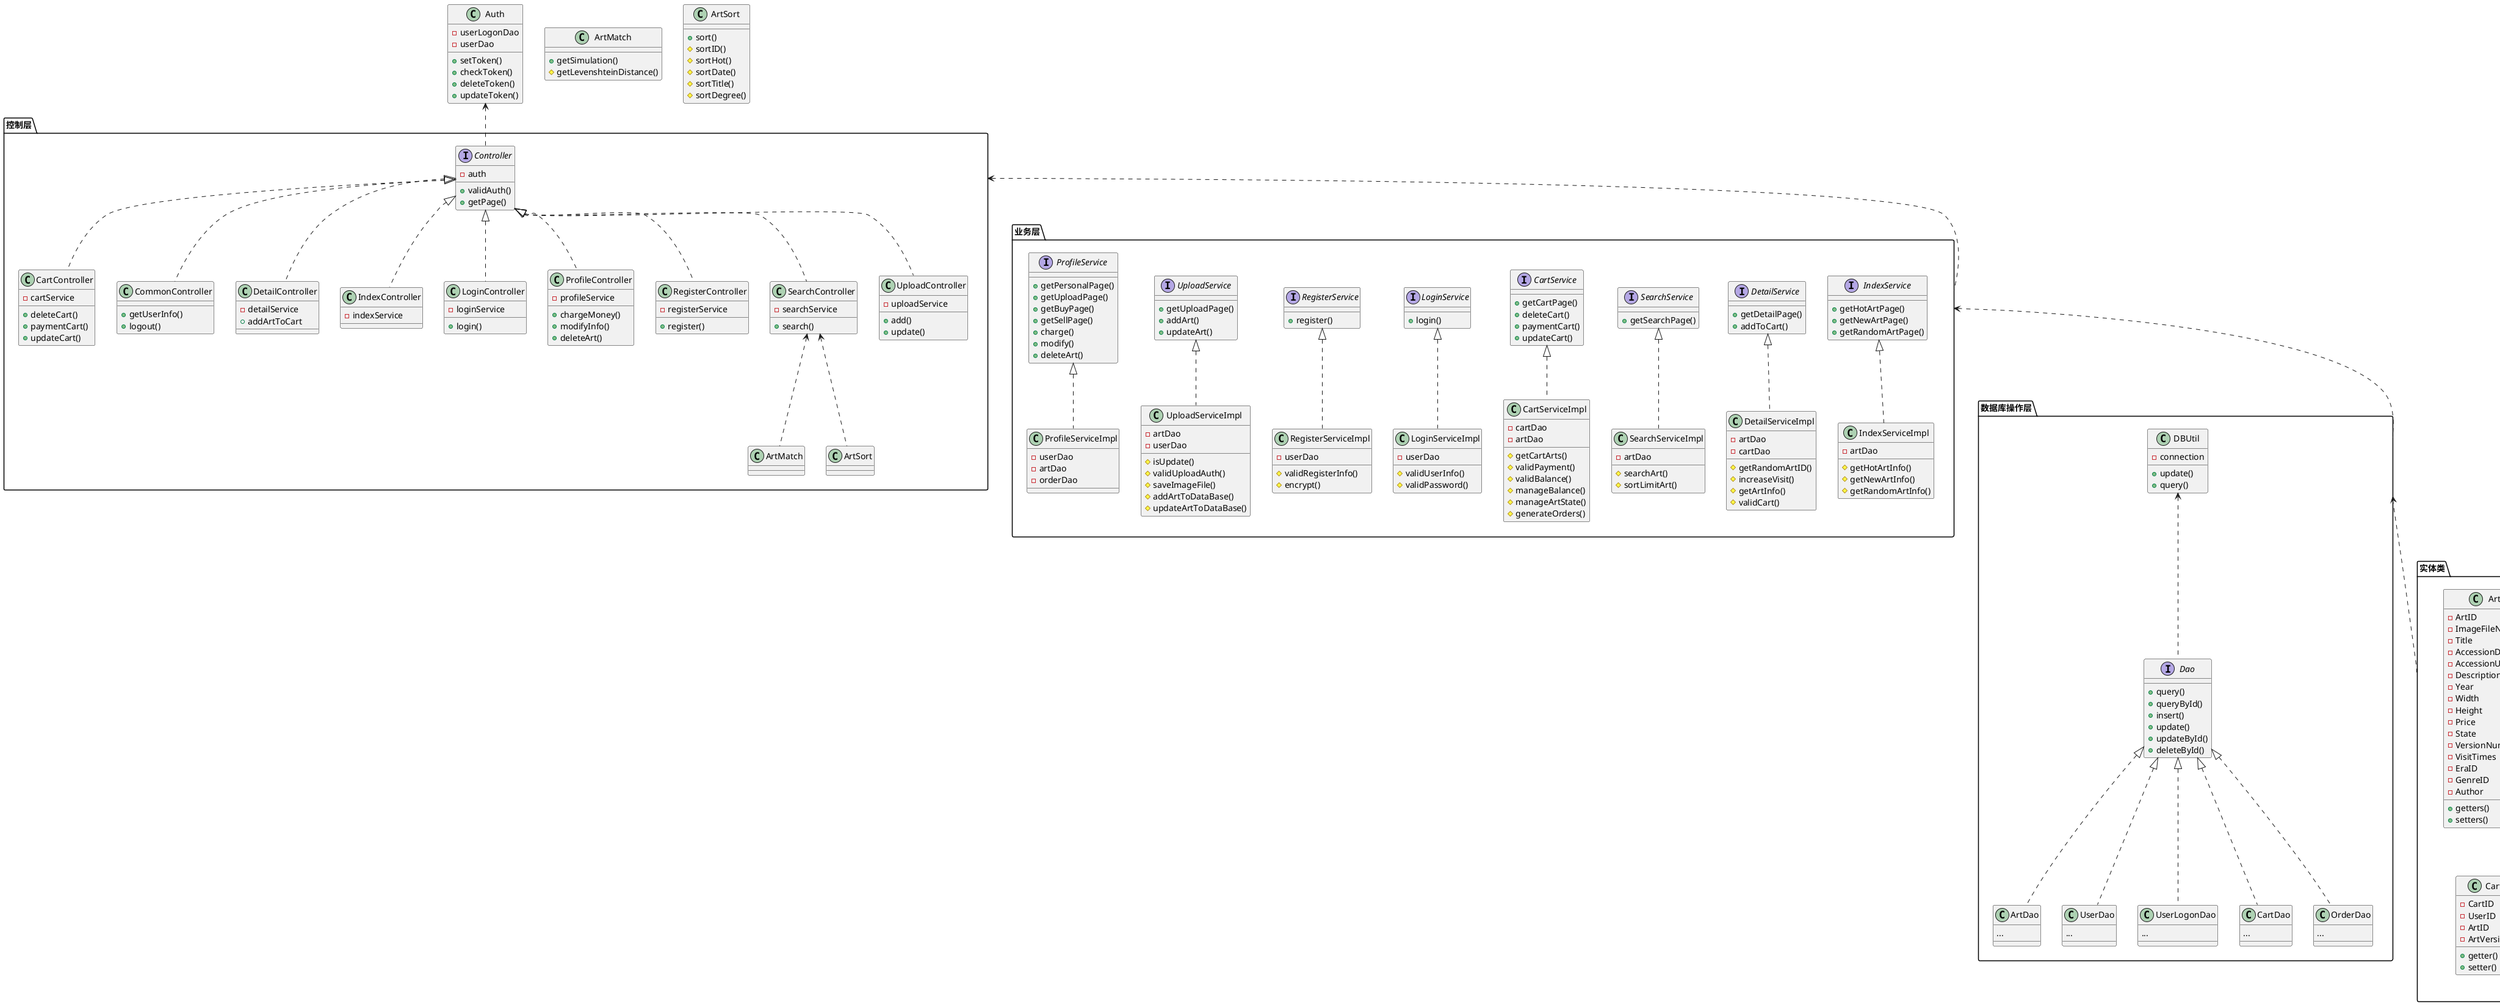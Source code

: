 @startuml
'https://plantuml.com/class-diagram

"控制层" <.. "业务层"
"业务层" <.. "数据库操作层"
"数据库操作层" <.. "实体类"

' 用户权限校验
class Auth {
    -userLogonDao
    -userDao
    +setToken()
    +checkToken()
    +deleteToken()
    +updateToken()
}

' 控制层
package "控制层" {
    interface Controller {
        -auth
        +validAuth()
        +getPage()
    }
    Auth <.. Controller
    class CartController implements Controller{
        -cartService
        +deleteCart()
        +paymentCart()
        +updateCart()
    }
    class CommonController implements Controller {
        +getUserInfo()
        +logout()
    }
    class DetailController implements Controller {
        -detailService
        +addArtToCart
    }
    class IndexController implements Controller {
        -indexService
    }
    class LoginController implements Controller {
        -loginService
        +login()
    }
    class ProfileController implements Controller {
        -profileService
        +chargeMoney()
        +modifyInfo()
        +deleteArt()
    }
    class RegisterController implements Controller {
        -registerService
        +register()
    }
    class SearchController implements Controller {
        -searchService
        +search()
    }
    SearchController <.. ArtMatch
    SearchController <.. ArtSort
    class UploadController implements Controller {
        -uploadService
        +add()
        +update()
    }
}

' 业务层
package "业务层" {
    interface IndexService {
        +getHotArtPage()
        +getNewArtPage()
        +getRandomArtPage()
    }
    interface DetailService {
        +getDetailPage()
        +addToCart()
    }
    interface SearchService {
        +getSearchPage()
    }
    interface CartService {
        +getCartPage()
        +deleteCart()
        +paymentCart()
        +updateCart()
    }
    interface LoginService {
        +login()
    }
    interface RegisterService {
        +register()
    }
    interface UploadService {
        +getUploadPage()
        +addArt()
        +updateArt()
    }
    interface ProfileService {
        +getPersonalPage()
        +getUploadPage()
        +getBuyPage()
        +getSellPage()
        +charge()
        +modify()
        +deleteArt()
    }
    class IndexServiceImpl implements IndexService {
        -artDao
        #getHotArtInfo()
        #getNewArtInfo()
        #getRandomArtInfo()
    }
'    ArtDao <.. IndexServiceImpl
    class DetailServiceImpl implements DetailService {
        -artDao
        -cartDao
        #getRandomArtID()
        #increaseVisit()
        #getArtInfo()
        #validCart()
    }
'    ArtDao <.. DetailServiceImpl
'    CartDao <.. DetailServiceImpl
    class SearchServiceImpl implements SearchService {
        -artDao
        #searchArt()
        #sortLimitArt()
    }
'    ArtDao <.. SearchServiceImpl
    class CartServiceImpl implements CartService {
        -cartDao
        -artDao
        #getCartArts()
        #validPayment()
        #validBalance()
        #manageBalance()
        #manageArtState()
        #generateOrders()
    }
'    ArtDao <.. CartServiceImpl
'    CartDao <.. CartServiceImpl
    class LoginServiceImpl implements LoginService {
        -userDao
        #validUserInfo()
        #validPassword()
    }
'    UserDao <.. LoginServiceImpl
    class RegisterServiceImpl implements RegisterService {
        -userDao
        #validRegisterInfo()
        #encrypt()
    }
'    UserDao <.. RegisterServiceImpl
    class UploadServiceImpl implements UploadService {
        -artDao
        -userDao
        #isUpdate()
        #validUploadAuth()
        #saveImageFile()
        #addArtToDataBase()
        #updateArtToDataBase()
    }
'    ArtDao <.. UploadServiceImpl
'    UserDao <.. UploadServiceImpl
    class ProfileServiceImpl implements ProfileService {
        -userDao
        -artDao
        -orderDao
    }
'    UserDao <.. ProfileServiceImpl
'    ArtDao <.. ProfileServiceImpl
'    OrderDao <.. ProfileServiceImpl
}

' 数据库操作
package "数据库操作层" {
    class DBUtil {
          -connection
          +update()
          +query()
    }
    ' 封装DBUtil的Dao
    interface Dao{
        +query()
        +queryById()
        +insert()
        +update()
        +updateById()
        +deleteById()
    }
    DBUtil <.. Dao
    ' 各类dao
    class ArtDao implements Dao {
        ...
    }
    class UserDao implements Dao {
        ...
    }
    class UserLogonDao implements Dao {
        ...
    }
    class CartDao implements Dao {
        ...
    }
    class OrderDao implements Dao {
        ...
    }
}

' 实体类
package "实体类" {
    class Art {
        -ArtID
        -ImageFileName
        -Title
        -AccessionDate
        -AccessionUserID
        -Description
        -Year
        -Width
        -Height
        -Price
        -State
        -VersionNumber
        -VisitTimes
        -EraID
        -GenreID
        -Author
        +getters()
        +setters()
    }
    class User {
        -UserID
        -UserName
        -Address
        -Phone
        -Email
        -Password
        -Salt
        -Balance
        +getter()
        +setter()
    }
    class UserLogon {
        -UserID
        -Token
        -ExpirationTime
        +getter()
        +setter()
    }
    class Cart {
        -CartID
        -UserID
        -ArtID
        -ArtVersion
        +getter()
        +setter()
    }
    class Order {
        -OrderID
        -PayUserID
        -ReceiveUserID
        -Date
        -Price
        -ArtID
        +getter()
        +setter()
    }
}

class ArtMatch {
    +getSimulation()
    #getLevenshteinDistance()
}
class ArtSort {
    +sort()
    #sortID()
    #sortHot()
    #sortDate()
    #sortTitle()
    #sortDegree()
}

@enduml